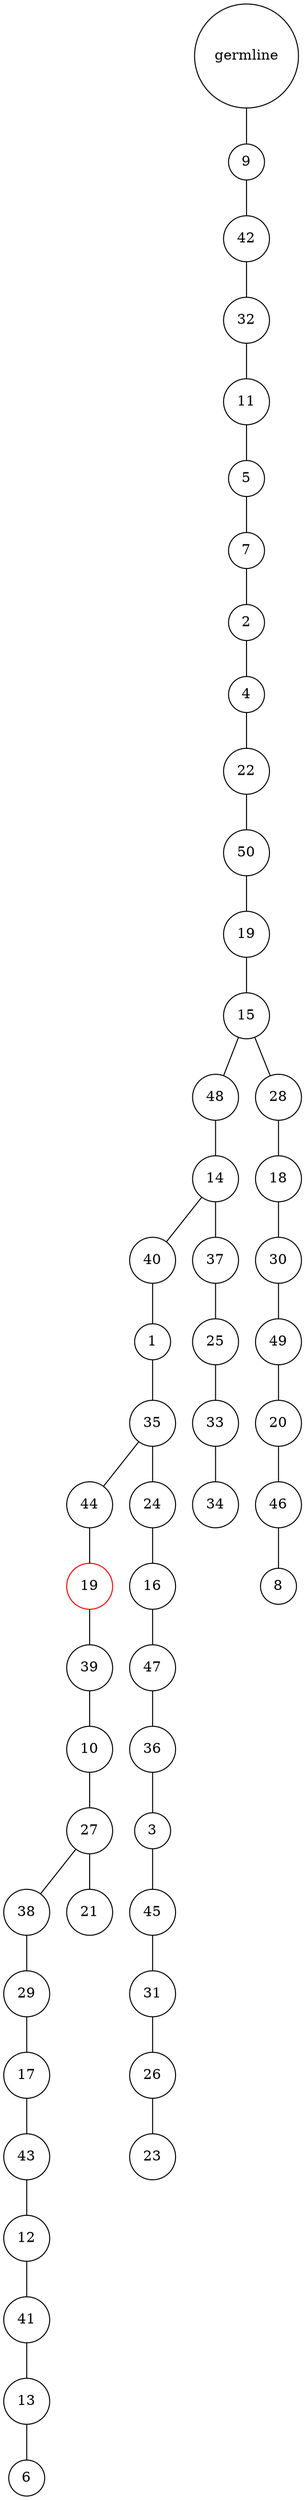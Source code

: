 graph {
	rankdir=UD;
	splines=line;
	node [shape=circle]
	"0x7faa34e11610" [label="germline"];
	"0x7faa34e11640" [label="9"];
	"0x7faa34e11610" -- "0x7faa34e11640" ;
	"0x7faa34e11670" [label="42"];
	"0x7faa34e11640" -- "0x7faa34e11670" ;
	"0x7faa34e116a0" [label="32"];
	"0x7faa34e11670" -- "0x7faa34e116a0" ;
	"0x7faa34e116d0" [label="11"];
	"0x7faa34e116a0" -- "0x7faa34e116d0" ;
	"0x7faa34e11700" [label="5"];
	"0x7faa34e116d0" -- "0x7faa34e11700" ;
	"0x7faa34e11730" [label="7"];
	"0x7faa34e11700" -- "0x7faa34e11730" ;
	"0x7faa34e11760" [label="2"];
	"0x7faa34e11730" -- "0x7faa34e11760" ;
	"0x7faa34e11790" [label="4"];
	"0x7faa34e11760" -- "0x7faa34e11790" ;
	"0x7faa34e117c0" [label="22"];
	"0x7faa34e11790" -- "0x7faa34e117c0" ;
	"0x7faa34e117f0" [label="50"];
	"0x7faa34e117c0" -- "0x7faa34e117f0" ;
	"0x7faa34e11820" [label="19"];
	"0x7faa34e117f0" -- "0x7faa34e11820" ;
	"0x7faa34e11850" [label="15"];
	"0x7faa34e11820" -- "0x7faa34e11850" ;
	"0x7faa34e11880" [label="48"];
	"0x7faa34e11850" -- "0x7faa34e11880" ;
	"0x7faa34e118b0" [label="14"];
	"0x7faa34e11880" -- "0x7faa34e118b0" ;
	"0x7faa34e118e0" [label="40"];
	"0x7faa34e118b0" -- "0x7faa34e118e0" ;
	"0x7faa34e11910" [label="1"];
	"0x7faa34e118e0" -- "0x7faa34e11910" ;
	"0x7faa34e11940" [label="35"];
	"0x7faa34e11910" -- "0x7faa34e11940" ;
	"0x7faa34e11970" [label="44"];
	"0x7faa34e11940" -- "0x7faa34e11970" ;
	"0x7faa34e119a0" [label="19",color="red"];
	"0x7faa34e11970" -- "0x7faa34e119a0" ;
	"0x7faa34e119d0" [label="39"];
	"0x7faa34e119a0" -- "0x7faa34e119d0" ;
	"0x7faa34e11a00" [label="10"];
	"0x7faa34e119d0" -- "0x7faa34e11a00" ;
	"0x7faa34e11a30" [label="27"];
	"0x7faa34e11a00" -- "0x7faa34e11a30" ;
	"0x7faa34e11a60" [label="38"];
	"0x7faa34e11a30" -- "0x7faa34e11a60" ;
	"0x7faa34e11a90" [label="29"];
	"0x7faa34e11a60" -- "0x7faa34e11a90" ;
	"0x7faa34e11ac0" [label="17"];
	"0x7faa34e11a90" -- "0x7faa34e11ac0" ;
	"0x7faa34e11af0" [label="43"];
	"0x7faa34e11ac0" -- "0x7faa34e11af0" ;
	"0x7faa34e11b20" [label="12"];
	"0x7faa34e11af0" -- "0x7faa34e11b20" ;
	"0x7faa34e11b50" [label="41"];
	"0x7faa34e11b20" -- "0x7faa34e11b50" ;
	"0x7faa34e11b80" [label="13"];
	"0x7faa34e11b50" -- "0x7faa34e11b80" ;
	"0x7faa34e11bb0" [label="6"];
	"0x7faa34e11b80" -- "0x7faa34e11bb0" ;
	"0x7faa34e11be0" [label="21"];
	"0x7faa34e11a30" -- "0x7faa34e11be0" ;
	"0x7faa34e11c10" [label="24"];
	"0x7faa34e11940" -- "0x7faa34e11c10" ;
	"0x7faa34e11c40" [label="16"];
	"0x7faa34e11c10" -- "0x7faa34e11c40" ;
	"0x7faa34e11c70" [label="47"];
	"0x7faa34e11c40" -- "0x7faa34e11c70" ;
	"0x7faa34e11ca0" [label="36"];
	"0x7faa34e11c70" -- "0x7faa34e11ca0" ;
	"0x7faa34e11cd0" [label="3"];
	"0x7faa34e11ca0" -- "0x7faa34e11cd0" ;
	"0x7faa34e11d00" [label="45"];
	"0x7faa34e11cd0" -- "0x7faa34e11d00" ;
	"0x7faa34e11d30" [label="31"];
	"0x7faa34e11d00" -- "0x7faa34e11d30" ;
	"0x7faa34e11d60" [label="26"];
	"0x7faa34e11d30" -- "0x7faa34e11d60" ;
	"0x7faa34e11d90" [label="23"];
	"0x7faa34e11d60" -- "0x7faa34e11d90" ;
	"0x7faa34e11dc0" [label="37"];
	"0x7faa34e118b0" -- "0x7faa34e11dc0" ;
	"0x7faa34e11df0" [label="25"];
	"0x7faa34e11dc0" -- "0x7faa34e11df0" ;
	"0x7faa34e11e20" [label="33"];
	"0x7faa34e11df0" -- "0x7faa34e11e20" ;
	"0x7faa34e11e50" [label="34"];
	"0x7faa34e11e20" -- "0x7faa34e11e50" ;
	"0x7faa34e11e80" [label="28"];
	"0x7faa34e11850" -- "0x7faa34e11e80" ;
	"0x7faa34e11eb0" [label="18"];
	"0x7faa34e11e80" -- "0x7faa34e11eb0" ;
	"0x7faa34e11ee0" [label="30"];
	"0x7faa34e11eb0" -- "0x7faa34e11ee0" ;
	"0x7faa34e11f10" [label="49"];
	"0x7faa34e11ee0" -- "0x7faa34e11f10" ;
	"0x7faa34e11f40" [label="20"];
	"0x7faa34e11f10" -- "0x7faa34e11f40" ;
	"0x7faa34e11f70" [label="46"];
	"0x7faa34e11f40" -- "0x7faa34e11f70" ;
	"0x7faa34e11fa0" [label="8"];
	"0x7faa34e11f70" -- "0x7faa34e11fa0" ;
}
